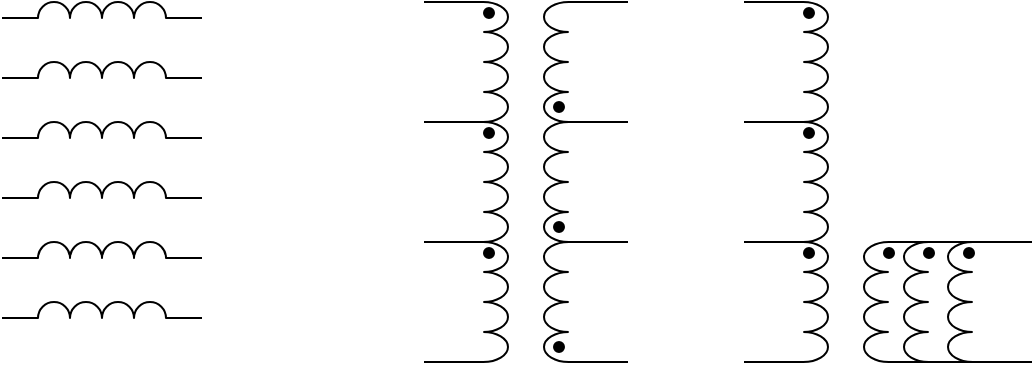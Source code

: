 <mxfile version="27.0.6">
  <diagram name="Page-1" id="nJsVcc_oOxsgnG3urarZ">
    <mxGraphModel dx="868" dy="446" grid="1" gridSize="10" guides="1" tooltips="1" connect="1" arrows="1" fold="1" page="1" pageScale="1" pageWidth="850" pageHeight="1100" math="0" shadow="0">
      <root>
        <mxCell id="0" />
        <mxCell id="1" parent="0" />
        <mxCell id="3qZ7IpckXJ5-7jC7bvhs-6" value="" style="pointerEvents=1;verticalLabelPosition=bottom;shadow=0;dashed=0;align=center;html=1;verticalAlign=top;shape=mxgraph.electrical.inductors.inductor_3;" vertex="1" parent="1">
          <mxGeometry x="149" y="40" width="100" height="8" as="geometry" />
        </mxCell>
        <mxCell id="3qZ7IpckXJ5-7jC7bvhs-7" value="" style="pointerEvents=1;verticalLabelPosition=bottom;shadow=0;dashed=0;align=center;html=1;verticalAlign=top;shape=mxgraph.electrical.inductors.inductor_3;" vertex="1" parent="1">
          <mxGeometry x="149" y="70" width="100" height="8" as="geometry" />
        </mxCell>
        <mxCell id="3qZ7IpckXJ5-7jC7bvhs-8" value="" style="pointerEvents=1;verticalLabelPosition=bottom;shadow=0;dashed=0;align=center;html=1;verticalAlign=top;shape=mxgraph.electrical.inductors.inductor_3;" vertex="1" parent="1">
          <mxGeometry x="149" y="100" width="100" height="8" as="geometry" />
        </mxCell>
        <mxCell id="3qZ7IpckXJ5-7jC7bvhs-9" value="" style="pointerEvents=1;verticalLabelPosition=bottom;shadow=0;dashed=0;align=center;html=1;verticalAlign=top;shape=mxgraph.electrical.inductors.inductor_3;" vertex="1" parent="1">
          <mxGeometry x="149" y="130" width="100" height="8" as="geometry" />
        </mxCell>
        <mxCell id="3qZ7IpckXJ5-7jC7bvhs-10" value="" style="pointerEvents=1;verticalLabelPosition=bottom;shadow=0;dashed=0;align=center;html=1;verticalAlign=top;shape=mxgraph.electrical.inductors.inductor_3;" vertex="1" parent="1">
          <mxGeometry x="149" y="160" width="100" height="8" as="geometry" />
        </mxCell>
        <mxCell id="3qZ7IpckXJ5-7jC7bvhs-11" value="" style="pointerEvents=1;verticalLabelPosition=bottom;shadow=0;dashed=0;align=center;html=1;verticalAlign=top;shape=mxgraph.electrical.inductors.inductor_3;" vertex="1" parent="1">
          <mxGeometry x="149" y="190" width="100" height="8" as="geometry" />
        </mxCell>
        <mxCell id="3qZ7IpckXJ5-7jC7bvhs-17" value="" style="pointerEvents=1;verticalLabelPosition=bottom;shadow=0;dashed=0;align=center;html=1;verticalAlign=top;shape=mxgraph.electrical.inductors.inductor;direction=south;" vertex="1" parent="1">
          <mxGeometry x="520" y="160" width="42" height="60" as="geometry" />
        </mxCell>
        <mxCell id="3qZ7IpckXJ5-7jC7bvhs-24" value="" style="pointerEvents=1;verticalLabelPosition=bottom;shadow=0;dashed=0;align=center;html=1;verticalAlign=top;shape=mxgraph.electrical.inductors.inductor;direction=north;" vertex="1" parent="1">
          <mxGeometry x="600" y="160" width="42" height="60" as="geometry" />
        </mxCell>
        <mxCell id="3qZ7IpckXJ5-7jC7bvhs-25" value="" style="pointerEvents=1;verticalLabelPosition=bottom;shadow=0;dashed=0;align=center;html=1;verticalAlign=top;shape=mxgraph.electrical.inductors.inductor;direction=north;" vertex="1" parent="1">
          <mxGeometry x="580" y="160" width="42" height="60" as="geometry" />
        </mxCell>
        <mxCell id="3qZ7IpckXJ5-7jC7bvhs-26" value="" style="pointerEvents=1;verticalLabelPosition=bottom;shadow=0;dashed=0;align=center;html=1;verticalAlign=top;shape=mxgraph.electrical.inductors.inductor;direction=north;" vertex="1" parent="1">
          <mxGeometry x="622" y="160" width="42" height="60" as="geometry" />
        </mxCell>
        <mxCell id="3qZ7IpckXJ5-7jC7bvhs-27" value="" style="pointerEvents=1;verticalLabelPosition=bottom;shadow=0;dashed=0;align=center;html=1;verticalAlign=top;shape=mxgraph.electrical.inductors.inductor;direction=south;" vertex="1" parent="1">
          <mxGeometry x="520" y="100" width="42" height="60" as="geometry" />
        </mxCell>
        <mxCell id="3qZ7IpckXJ5-7jC7bvhs-28" value="" style="pointerEvents=1;verticalLabelPosition=bottom;shadow=0;dashed=0;align=center;html=1;verticalAlign=top;shape=mxgraph.electrical.inductors.inductor;direction=south;" vertex="1" parent="1">
          <mxGeometry x="520" y="40" width="42" height="60" as="geometry" />
        </mxCell>
        <mxCell id="3qZ7IpckXJ5-7jC7bvhs-29" value="" style="pointerEvents=1;verticalLabelPosition=bottom;shadow=0;dashed=0;align=center;html=1;verticalAlign=top;shape=mxgraph.electrical.inductors.inductor;direction=south;" vertex="1" parent="1">
          <mxGeometry x="360" y="100" width="42" height="60" as="geometry" />
        </mxCell>
        <mxCell id="3qZ7IpckXJ5-7jC7bvhs-30" value="" style="pointerEvents=1;verticalLabelPosition=bottom;shadow=0;dashed=0;align=center;html=1;verticalAlign=top;shape=mxgraph.electrical.inductors.inductor;direction=south;" vertex="1" parent="1">
          <mxGeometry x="360" y="40" width="42" height="60" as="geometry" />
        </mxCell>
        <mxCell id="3qZ7IpckXJ5-7jC7bvhs-31" value="" style="pointerEvents=1;verticalLabelPosition=bottom;shadow=0;dashed=0;align=center;html=1;verticalAlign=top;shape=mxgraph.electrical.inductors.inductor;direction=south;" vertex="1" parent="1">
          <mxGeometry x="360" y="160" width="42" height="60" as="geometry" />
        </mxCell>
        <mxCell id="3qZ7IpckXJ5-7jC7bvhs-32" value="" style="pointerEvents=1;verticalLabelPosition=bottom;shadow=0;dashed=0;align=center;html=1;verticalAlign=top;shape=mxgraph.electrical.inductors.inductor;direction=north;" vertex="1" parent="1">
          <mxGeometry x="420" y="40" width="42" height="60" as="geometry" />
        </mxCell>
        <mxCell id="3qZ7IpckXJ5-7jC7bvhs-33" value="" style="pointerEvents=1;verticalLabelPosition=bottom;shadow=0;dashed=0;align=center;html=1;verticalAlign=top;shape=mxgraph.electrical.inductors.inductor;direction=north;" vertex="1" parent="1">
          <mxGeometry x="420" y="160" width="42" height="60" as="geometry" />
        </mxCell>
        <mxCell id="3qZ7IpckXJ5-7jC7bvhs-34" value="" style="pointerEvents=1;verticalLabelPosition=bottom;shadow=0;dashed=0;align=center;html=1;verticalAlign=top;shape=mxgraph.electrical.inductors.inductor;direction=north;" vertex="1" parent="1">
          <mxGeometry x="420" y="100" width="42" height="60" as="geometry" />
        </mxCell>
        <mxCell id="3qZ7IpckXJ5-7jC7bvhs-35" value="" style="ellipse;whiteSpace=wrap;html=1;aspect=fixed;fillColor=#000000;" vertex="1" parent="1">
          <mxGeometry x="390" y="43" width="5" height="5" as="geometry" />
        </mxCell>
        <mxCell id="3qZ7IpckXJ5-7jC7bvhs-37" value="" style="ellipse;whiteSpace=wrap;html=1;aspect=fixed;fillColor=#000000;" vertex="1" parent="1">
          <mxGeometry x="390" y="103" width="5" height="5" as="geometry" />
        </mxCell>
        <mxCell id="3qZ7IpckXJ5-7jC7bvhs-38" value="" style="ellipse;whiteSpace=wrap;html=1;aspect=fixed;fillColor=#000000;" vertex="1" parent="1">
          <mxGeometry x="390" y="163" width="5" height="5" as="geometry" />
        </mxCell>
        <mxCell id="3qZ7IpckXJ5-7jC7bvhs-39" value="" style="ellipse;whiteSpace=wrap;html=1;aspect=fixed;fillColor=#000000;" vertex="1" parent="1">
          <mxGeometry x="425" y="90" width="5" height="5" as="geometry" />
        </mxCell>
        <mxCell id="3qZ7IpckXJ5-7jC7bvhs-40" value="" style="ellipse;whiteSpace=wrap;html=1;aspect=fixed;fillColor=#000000;" vertex="1" parent="1">
          <mxGeometry x="425" y="150" width="5" height="5" as="geometry" />
        </mxCell>
        <mxCell id="3qZ7IpckXJ5-7jC7bvhs-42" value="" style="ellipse;whiteSpace=wrap;html=1;aspect=fixed;fillColor=#000000;" vertex="1" parent="1">
          <mxGeometry x="425" y="210" width="5" height="5" as="geometry" />
        </mxCell>
        <mxCell id="3qZ7IpckXJ5-7jC7bvhs-43" value="" style="ellipse;whiteSpace=wrap;html=1;aspect=fixed;fillColor=#000000;" vertex="1" parent="1">
          <mxGeometry x="550" y="43" width="5" height="5" as="geometry" />
        </mxCell>
        <mxCell id="3qZ7IpckXJ5-7jC7bvhs-44" value="" style="ellipse;whiteSpace=wrap;html=1;aspect=fixed;fillColor=#000000;" vertex="1" parent="1">
          <mxGeometry x="550" y="103" width="5" height="5" as="geometry" />
        </mxCell>
        <mxCell id="3qZ7IpckXJ5-7jC7bvhs-45" value="" style="ellipse;whiteSpace=wrap;html=1;aspect=fixed;fillColor=#000000;" vertex="1" parent="1">
          <mxGeometry x="550" y="163" width="5" height="5" as="geometry" />
        </mxCell>
        <mxCell id="3qZ7IpckXJ5-7jC7bvhs-46" value="" style="ellipse;whiteSpace=wrap;html=1;aspect=fixed;fillColor=#000000;" vertex="1" parent="1">
          <mxGeometry x="590" y="163" width="5" height="5" as="geometry" />
        </mxCell>
        <mxCell id="3qZ7IpckXJ5-7jC7bvhs-47" value="" style="ellipse;whiteSpace=wrap;html=1;aspect=fixed;fillColor=#000000;" vertex="1" parent="1">
          <mxGeometry x="610" y="163" width="5" height="5" as="geometry" />
        </mxCell>
        <mxCell id="3qZ7IpckXJ5-7jC7bvhs-49" value="" style="ellipse;whiteSpace=wrap;html=1;aspect=fixed;fillColor=#000000;" vertex="1" parent="1">
          <mxGeometry x="630" y="163" width="5" height="5" as="geometry" />
        </mxCell>
      </root>
    </mxGraphModel>
  </diagram>
</mxfile>
